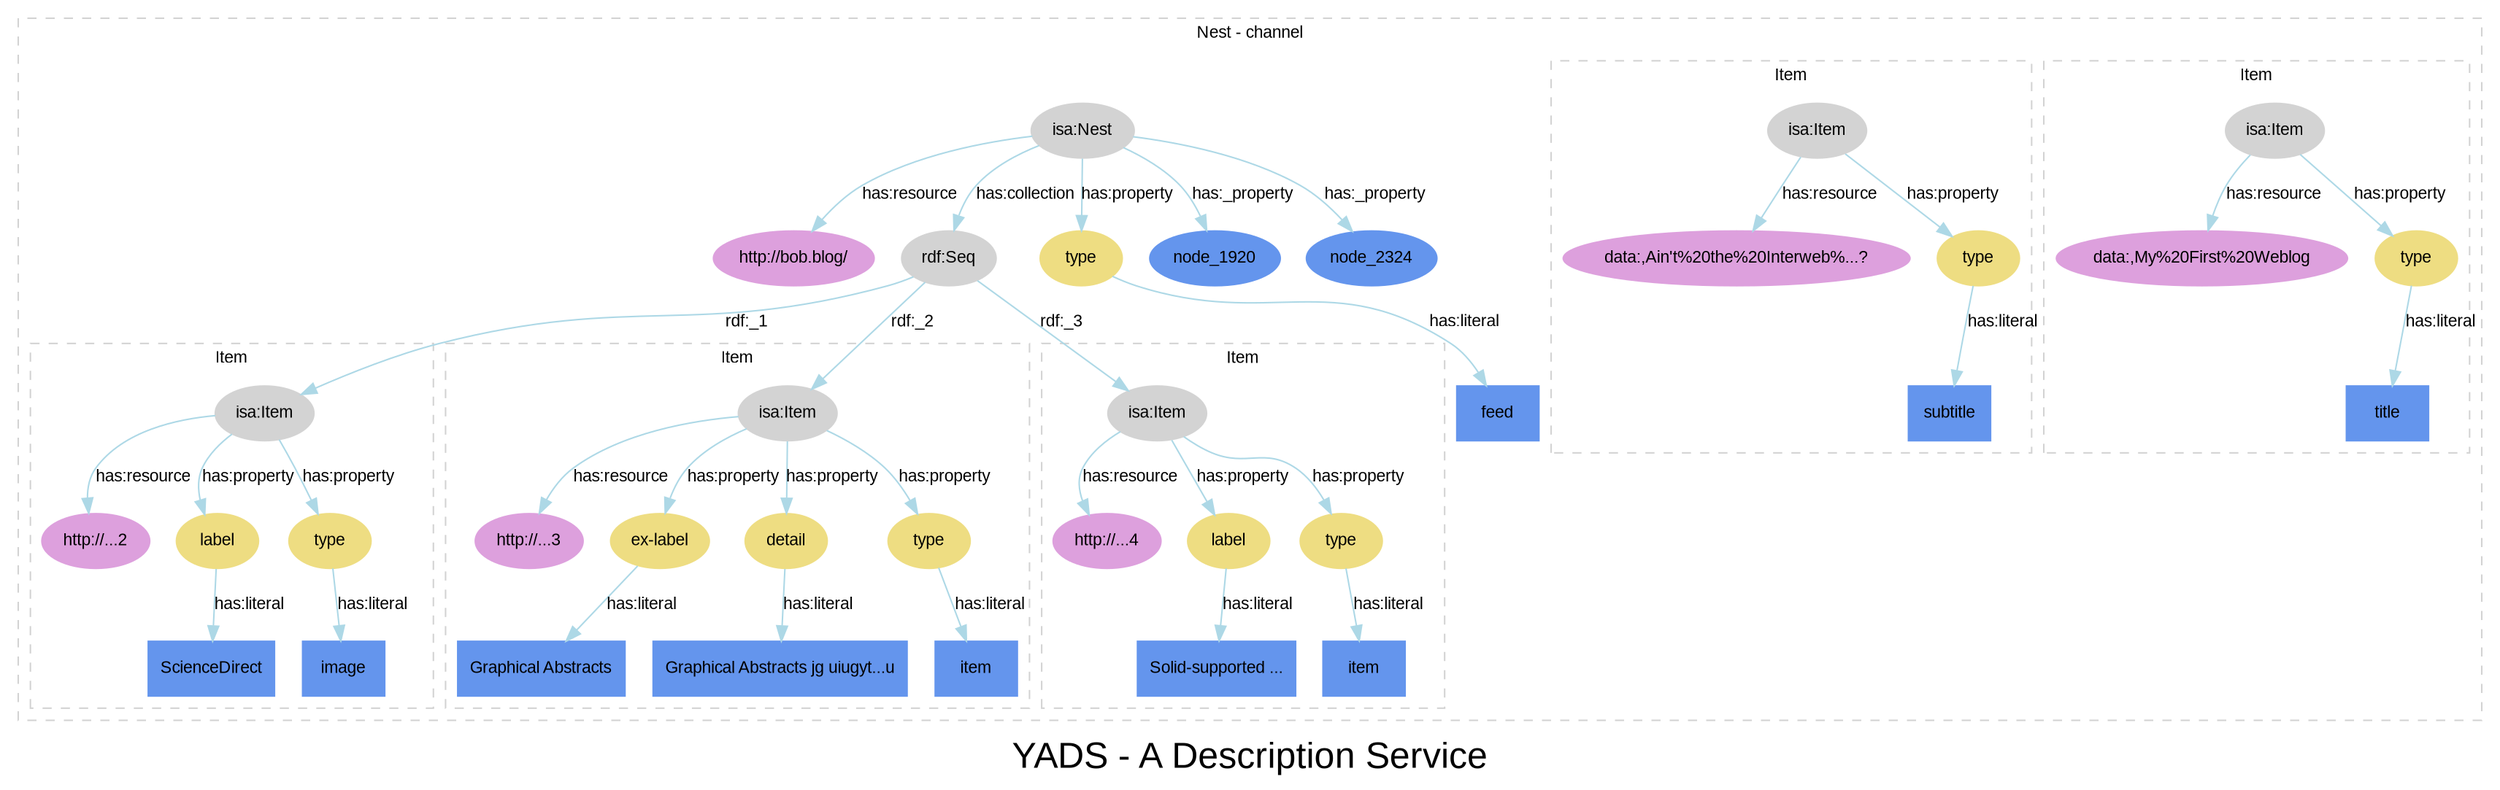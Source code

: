 
digraph yads { 

graph [
  fontname=arial, fontsize=24
  label="YADS - A Description Service"
];
node [
  fontname=arial, fontsize=11, fontcolor=black,
  style=filled, color=cornflowerblue,
];
edge [
  fontname=arial, fontsize=11, fontcolor=black,
  style=filled, color=lightblue,
];
rankdir=TB;

subgraph cluster_1 {

  label="Nest - channel";
  fontname=arial; fontsize=11; fontcolor="black";
  style=dashed; color=lightgrey;

  ":_1" [label="isa:Nest", color=lightgrey, URL="yads#Nest"];
  ":_1" -> "http://bob.blog/" [label="has:resource", URL="yads#resource"];
  ":_1" -> ":_2" [label="has:collection", URL="yads#collection"];
  ":_2" [label="rdf:Seq", color=lightgrey];
  ":_1" -> ":_13" [label="has:property", URL="yads#property"];
  ":_13" [label="13", color=lightgrey];
  ":_1" -> "node_1920" [label="has:_property", URL="yads#_property"];
  ":_1" -> "node_2324" [label="has:_property", URL="yads#_property"];
  "http://bob.blog/" [color=plum, URL="http://bob.blog/"];
  ":_2" [label="rdf:Seq", color=lightgrey, URL="rdf#Seq"];
  ":_2" -> ":_3" [label="rdf:_1", URL="rdf#_1"];
  ":_3" [label="isa:Item"]
  ":_2" -> ":_6" [label="rdf:_2", URL="rdf#_2"];
  ":_6" [label="isa:Item"]
  ":_2" -> ":_10" [label="rdf:_3", URL="rdf#_3"];
  ":_10" [label="isa:Item"]

subgraph cluster_3 {

  label="Item";
  fontname=arial; fontsize=11; fontcolor="black";
  style=dashed; color=lightgrey;

  ":_3" [label="isa:Item", color=lightgrey, URL="yads#Item"];
  ":_3" -> "http://...2" [label="has:resource", URL="yads#resource"];
  ":_3" -> ":_4" [label="has:property", URL="yads#property"];
  ":_4" [label="4", color=lightgrey];
  ":_3" -> ":_5" [label="has:property", URL="yads#property"];
  ":_5" [label="5", color=lightgrey];
  "http://...2" [color=plum, URL="http://...2"];
  ":_4" [label="4", color=lightgoldenrod, URL="rdf#"];
  ":_4" -> "node_4" [shape=box, label="has:literal", URL="yads#literal"];
  ":_4" [label="label"]
  "node_4" [shape=box, label="ScienceDirect"];
  ":_5" [label="5", color=lightgoldenrod, URL="rdf#"];
  ":_5" -> "node_5" [shape=box, label="has:literal", URL="yads#literal"];
  ":_5" [label="type"]
  "node_5" [shape=box, label="image"];
}

subgraph cluster_6 {

  label="Item";
  fontname=arial; fontsize=11; fontcolor="black";
  style=dashed; color=lightgrey;

  ":_6" [label="isa:Item", color=lightgrey, URL="yads#Item"];
  ":_6" -> "http://...3" [label="has:resource", URL="yads#resource"];
  ":_6" -> ":_7" [label="has:property", URL="yads#property"];
  ":_7" [label="7", color=lightgrey];
  ":_6" -> ":_8" [label="has:property", URL="yads#property"];
  ":_8" [label="8", color=lightgrey];
  ":_6" -> ":_9" [label="has:property", URL="yads#property"];
  ":_9" [label="9", color=lightgrey];
  "http://...3" [color=plum, URL="http://...3"];
  ":_7" [label="7", color=lightgoldenrod, URL="rdf#"];
  ":_7" -> "node_7" [shape=box, label="has:literal", URL="yads#literal"];
  ":_7" [label="ex-label"]
  "node_7" [shape=box, label="Graphical Abstracts"];
  ":_8" [label="8", color=lightgoldenrod, URL="rdf#"];
  ":_8" -> "node_8" [shape=box, label="has:literal", URL="yads#literal"];
  ":_8" [label="detail"]
  "node_8" [shape=box, label="Graphical Abstracts jg uiugyt...u"];
  ":_9" [label="9", color=lightgoldenrod, URL="rdf#"];
  ":_9" -> "node_9" [shape=box, label="has:literal", URL="yads#literal"];
  ":_9" [label="type"]
  "node_9" [shape=box, label="item"];
}

subgraph cluster_10 {

  label="Item";
  fontname=arial; fontsize=11; fontcolor="black";
  style=dashed; color=lightgrey;

  ":_10" [label="isa:Item", color=lightgrey, URL="yads#Item"];
  ":_10" -> "http://...4" [label="has:resource", URL="yads#resource"];
  ":_10" -> ":_11" [label="has:property", URL="yads#property"];
  ":_11" [label="11", color=lightgrey];
  ":_10" -> ":_12" [label="has:property", URL="yads#property"];
  ":_12" [label="12", color=lightgrey];
  "http://...4" [color=plum, URL="http://...4"];
  ":_11" [label="11", color=lightgoldenrod, URL="rdf#"];
  ":_11" -> "node_11" [shape=box, label="has:literal", URL="yads#literal"];
  ":_11" [label="label"]
  "node_11" [shape=box, label="Solid-supported ..."];
  ":_12" [label="12", color=lightgoldenrod, URL="rdf#"];
  ":_12" -> "node_12" [shape=box, label="has:literal", URL="yads#literal"];
  ":_12" [label="type"]
  "node_12" [shape=box, label="item"];
}

  ":_13" [label="13", color=lightgoldenrod, URL="rdf#"];
  ":_13" -> "node_13" [shape=box, label="has:literal", URL="yads#literal"];
  ":_13" [label="type"]
  "node_13" [shape=box, label="feed"];
subgraph cluster_14 {

  label="Item";
  fontname=arial; fontsize=11; fontcolor="black";
  style=dashed; color=lightgrey;

  ":_14" [label="isa:Item", color=lightgrey, URL="yads#Item"];
  ":_14" -> "data:,My%20First%20Weblog" [label="has:resource", URL="yads#resource"];
  ":_14" -> ":_15" [label="has:property", URL="yads#property"];
  ":_15" [label="15", color=lightgrey];
  "data:,My%20First%20Weblog" [color=plum, URL="data:,My%20First%20Weblog"];
  ":_15" [label="15", color=lightgoldenrod, URL="rdf#"];
  ":_15" -> "node_15" [shape=box, label="has:literal", URL="yads#literal"];
  ":_15" [label="type"]
  "node_15" [shape=box, label="title"];
}

subgraph cluster_16 {

  label="Item";
  fontname=arial; fontsize=11; fontcolor="black";
  style=dashed; color=lightgrey;

  ":_16" [label="isa:Item", color=lightgrey, URL="yads#Item"];
  ":_16" -> "data:,Ain't%20the%20Interweb%...?" [label="has:resource", URL="yads#resource"];
  ":_16" -> ":_17" [label="has:property", URL="yads#property"];
  ":_17" [label="17", color=lightgrey];
  "data:,Ain't%20the%20Interweb%...?" [color=plum, URL="data:,Ain't%20the%20Interweb%20great?"];
  ":_17" [label="17", color=lightgoldenrod, URL="rdf#"];
  ":_17" -> "node_17" [shape=box, label="has:literal", URL="yads#literal"];
  ":_17" [label="type"]
  "node_17" [shape=box, label="subtitle"];
}

}

}
